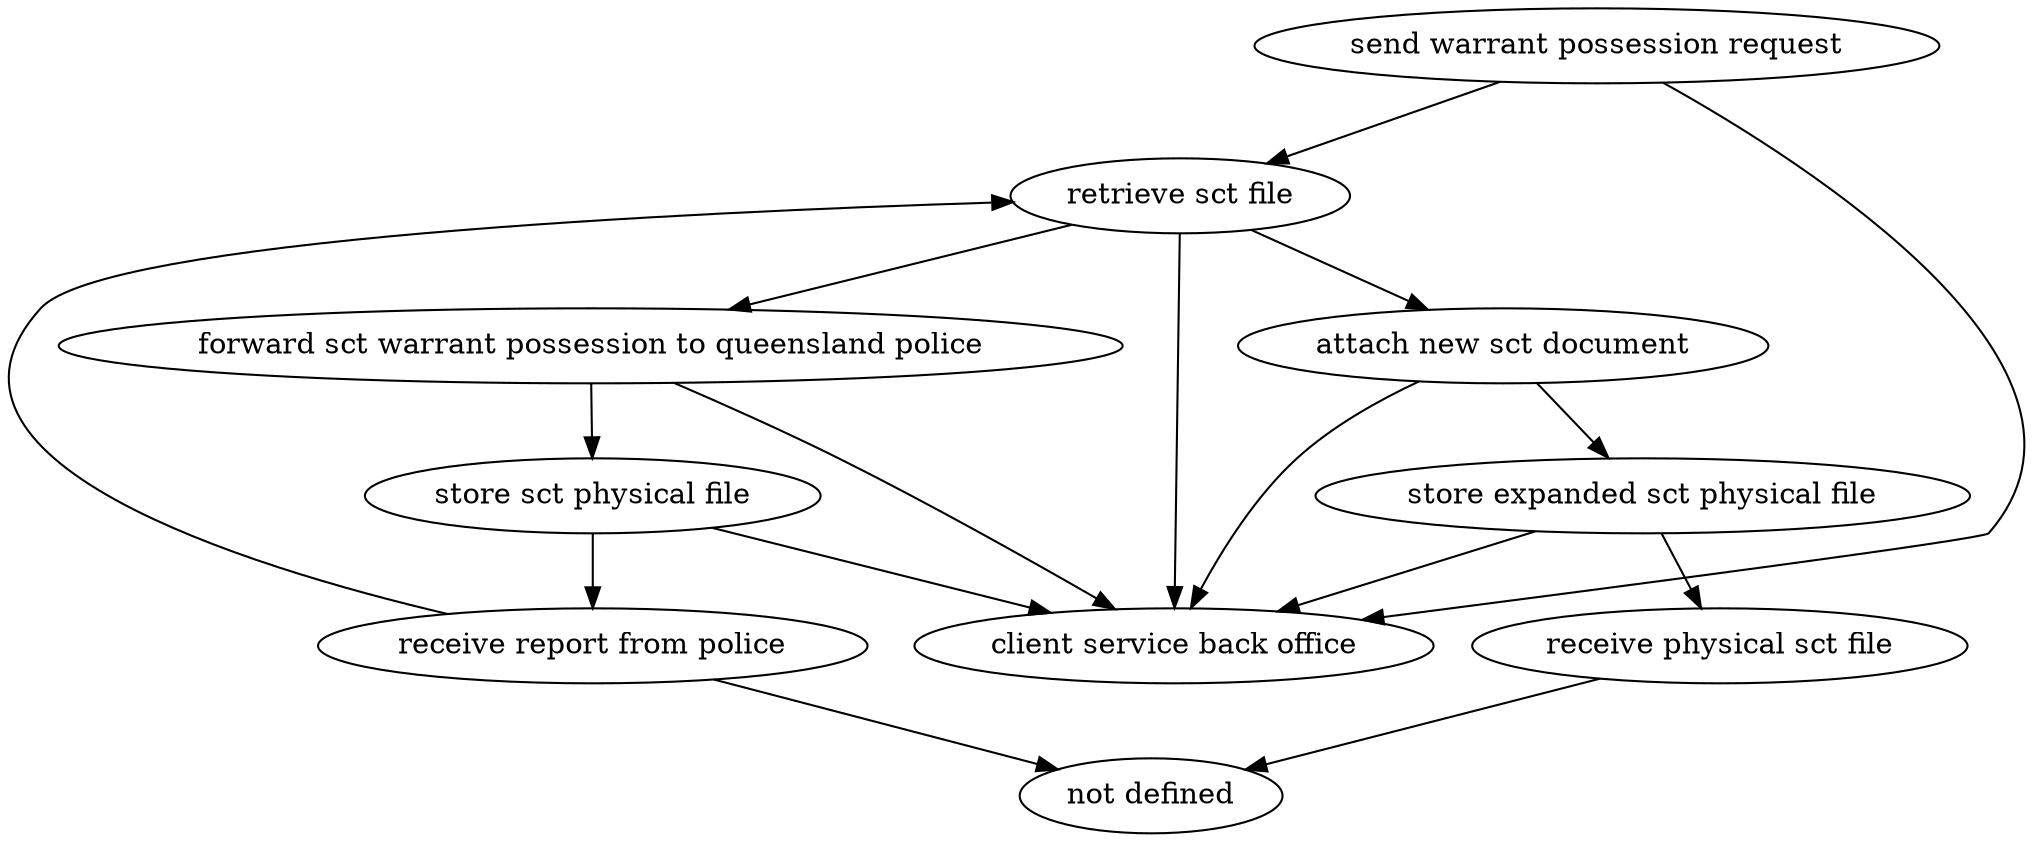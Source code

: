 strict digraph "doc-3.1" {
	graph [name="doc-3.1"];
	"send warrant possession request"	[attrs="{'type': 'Activity', 'label': 'send warrant possession request'}"];
	"retrieve sct file"	[attrs="{'type': 'Activity', 'label': 'retrieve sct file'}"];
	"send warrant possession request" -> "retrieve sct file"	[attrs="{'type': 'flow', 'label': 'flow'}"];
	"client service back office"	[attrs="{'type': 'Actor', 'label': 'client service back office'}"];
	"send warrant possession request" -> "client service back office"	[attrs="{'type': 'actor performer', 'label': 'actor performer'}"];
	"forward sct warrant possession to queensland police"	[attrs="{'type': 'Activity', 'label': 'forward sct warrant possession to queensland police'}"];
	"retrieve sct file" -> "forward sct warrant possession to queensland police"	[attrs="{'type': 'flow', 'label': 'flow'}"];
	"attach new sct document"	[attrs="{'type': 'Activity', 'label': 'attach new sct document'}"];
	"retrieve sct file" -> "attach new sct document"	[attrs="{'type': 'flow', 'label': 'flow'}"];
	"retrieve sct file" -> "client service back office"	[attrs="{'type': 'actor performer', 'label': 'actor performer'}"];
	"store sct physical file"	[attrs="{'type': 'Activity', 'label': 'store sct physical file'}"];
	"forward sct warrant possession to queensland police" -> "store sct physical file"	[attrs="{'type': 'flow', 'label': 'flow'}"];
	"forward sct warrant possession to queensland police" -> "client service back office"	[attrs="{'type': 'actor performer', 'label': 'actor performer'}"];
	"receive report from police"	[attrs="{'type': 'Activity', 'label': 'receive report from police'}"];
	"store sct physical file" -> "receive report from police"	[attrs="{'type': 'flow', 'label': 'flow'}"];
	"store sct physical file" -> "client service back office"	[attrs="{'type': 'actor performer', 'label': 'actor performer'}"];
	"receive report from police" -> "retrieve sct file"	[attrs="{'type': 'flow', 'label': 'flow'}"];
	"not defined"	[attrs="{'type': 'Actor', 'label': 'not defined'}"];
	"receive report from police" -> "not defined"	[attrs="{'type': 'actor performer', 'label': 'actor performer'}"];
	"store expanded sct physical file"	[attrs="{'type': 'Activity', 'label': 'store expanded sct physical file'}"];
	"attach new sct document" -> "store expanded sct physical file"	[attrs="{'type': 'flow', 'label': 'flow'}"];
	"attach new sct document" -> "client service back office"	[attrs="{'type': 'actor performer', 'label': 'actor performer'}"];
	"receive physical sct file"	[attrs="{'type': 'Activity', 'label': 'receive physical sct file'}"];
	"store expanded sct physical file" -> "receive physical sct file"	[attrs="{'type': 'flow', 'label': 'flow'}"];
	"store expanded sct physical file" -> "client service back office"	[attrs="{'type': 'actor performer', 'label': 'actor performer'}"];
	"receive physical sct file" -> "not defined"	[attrs="{'type': 'actor performer', 'label': 'actor performer'}"];
}
